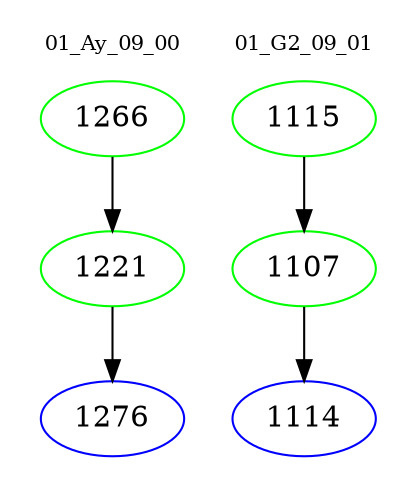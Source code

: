 digraph{
subgraph cluster_0 {
color = white
label = "01_Ay_09_00";
fontsize=10;
T0_1266 [label="1266", color="green"]
T0_1266 -> T0_1221 [color="black"]
T0_1221 [label="1221", color="green"]
T0_1221 -> T0_1276 [color="black"]
T0_1276 [label="1276", color="blue"]
}
subgraph cluster_1 {
color = white
label = "01_G2_09_01";
fontsize=10;
T1_1115 [label="1115", color="green"]
T1_1115 -> T1_1107 [color="black"]
T1_1107 [label="1107", color="green"]
T1_1107 -> T1_1114 [color="black"]
T1_1114 [label="1114", color="blue"]
}
}
